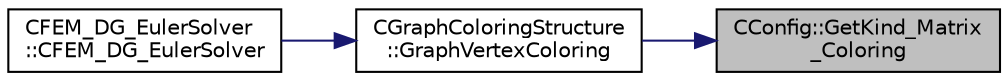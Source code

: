 digraph "CConfig::GetKind_Matrix_Coloring"
{
 // LATEX_PDF_SIZE
  edge [fontname="Helvetica",fontsize="10",labelfontname="Helvetica",labelfontsize="10"];
  node [fontname="Helvetica",fontsize="10",shape=record];
  rankdir="RL";
  Node1 [label="CConfig::GetKind_Matrix\l_Coloring",height=0.2,width=0.4,color="black", fillcolor="grey75", style="filled", fontcolor="black",tooltip="Get the kind of matrix coloring used for the sparse Jacobian computation."];
  Node1 -> Node2 [dir="back",color="midnightblue",fontsize="10",style="solid",fontname="Helvetica"];
  Node2 [label="CGraphColoringStructure\l::GraphVertexColoring",height=0.2,width=0.4,color="black", fillcolor="white", style="filled",URL="$classCGraphColoringStructure.html#af201979cd95be98ba34369bb30629956",tooltip="Function, which determines the colors for the vertices of the given graph."];
  Node2 -> Node3 [dir="back",color="midnightblue",fontsize="10",style="solid",fontname="Helvetica"];
  Node3 [label="CFEM_DG_EulerSolver\l::CFEM_DG_EulerSolver",height=0.2,width=0.4,color="black", fillcolor="white", style="filled",URL="$classCFEM__DG__EulerSolver.html#a677fa998b78bd489a3f8bee0d56623dd",tooltip=" "];
}
